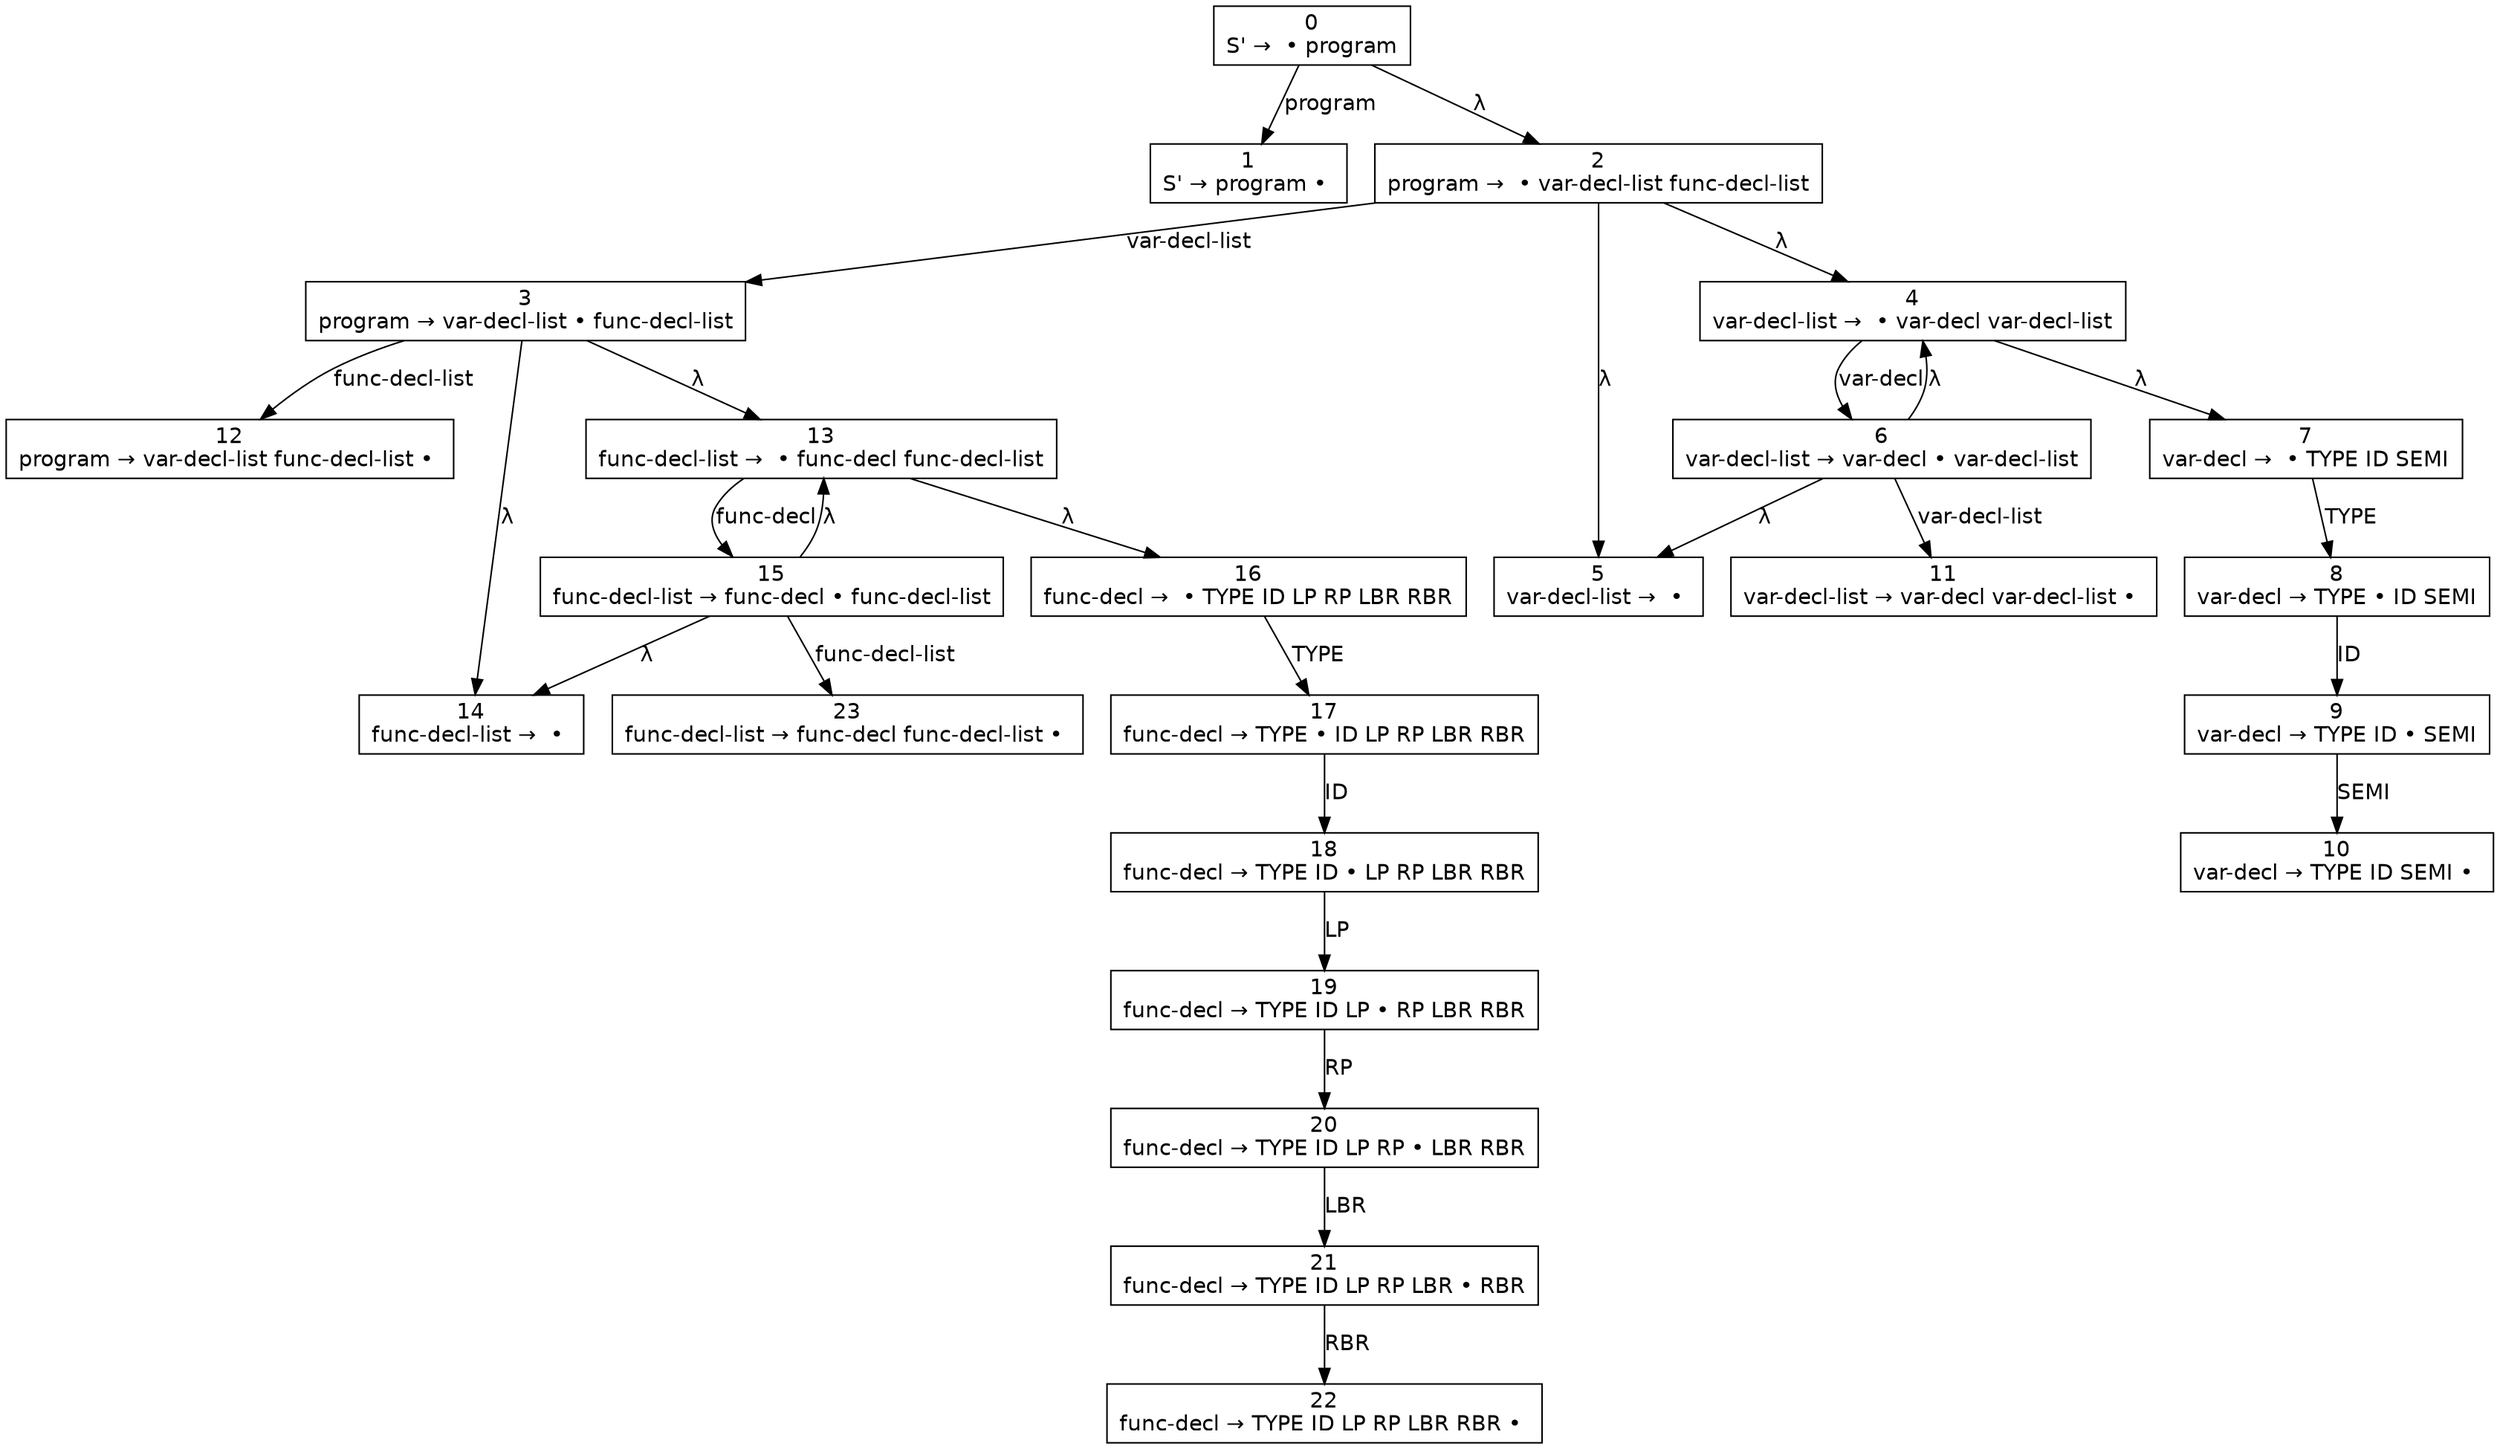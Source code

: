 digraph d{
node [fontname=Helvetica,shape=box];
edge [fontname=Helvetica];
n0 [label=<0<br />S' →  • program>];
n1 [label=<1<br />S' → program • >];
n2 [label=<2<br />program →  • var-decl-list func-decl-list>];
n3 [label=<3<br />program → var-decl-list • func-decl-list>];
n4 [label=<4<br />var-decl-list →  • var-decl var-decl-list>];
n5 [label=<5<br />var-decl-list →  • >];
n6 [label=<6<br />var-decl-list → var-decl • var-decl-list>];
n7 [label=<7<br />var-decl →  • TYPE ID SEMI>];
n8 [label=<8<br />var-decl → TYPE • ID SEMI>];
n9 [label=<9<br />var-decl → TYPE ID • SEMI>];
n10 [label=<10<br />var-decl → TYPE ID SEMI • >];
n11 [label=<11<br />var-decl-list → var-decl var-decl-list • >];
n12 [label=<12<br />program → var-decl-list func-decl-list • >];
n13 [label=<13<br />func-decl-list →  • func-decl func-decl-list>];
n14 [label=<14<br />func-decl-list →  • >];
n15 [label=<15<br />func-decl-list → func-decl • func-decl-list>];
n16 [label=<16<br />func-decl →  • TYPE ID LP RP LBR RBR>];
n17 [label=<17<br />func-decl → TYPE • ID LP RP LBR RBR>];
n18 [label=<18<br />func-decl → TYPE ID • LP RP LBR RBR>];
n19 [label=<19<br />func-decl → TYPE ID LP • RP LBR RBR>];
n20 [label=<20<br />func-decl → TYPE ID LP RP • LBR RBR>];
n21 [label=<21<br />func-decl → TYPE ID LP RP LBR • RBR>];
n22 [label=<22<br />func-decl → TYPE ID LP RP LBR RBR • >];
n23 [label=<23<br />func-decl-list → func-decl func-decl-list • >];
n0 -> n1 [label="program"];
n0 -> n2 [label=<&lambda;>];
n2 -> n3 [label="var-decl-list"];
n2 -> n4 [label=<&lambda;>];
n2 -> n5 [label=<&lambda;>];
n3 -> n12 [label="func-decl-list"];
n3 -> n13 [label=<&lambda;>];
n3 -> n14 [label=<&lambda;>];
n4 -> n6 [label="var-decl"];
n4 -> n7 [label=<&lambda;>];
n6 -> n11 [label="var-decl-list"];
n6 -> n4 [label=<&lambda;>];
n6 -> n5 [label=<&lambda;>];
n7 -> n8 [label="TYPE"];
n8 -> n9 [label="ID"];
n9 -> n10 [label="SEMI"];
n13 -> n15 [label="func-decl"];
n13 -> n16 [label=<&lambda;>];
n15 -> n23 [label="func-decl-list"];
n15 -> n13 [label=<&lambda;>];
n15 -> n14 [label=<&lambda;>];
n16 -> n17 [label="TYPE"];
n17 -> n18 [label="ID"];
n18 -> n19 [label="LP"];
n19 -> n20 [label="RP"];
n20 -> n21 [label="LBR"];
n21 -> n22 [label="RBR"];
}